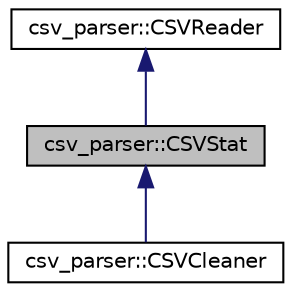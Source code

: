 digraph "csv_parser::CSVStat"
{
  edge [fontname="Helvetica",fontsize="10",labelfontname="Helvetica",labelfontsize="10"];
  node [fontname="Helvetica",fontsize="10",shape=record];
  Node1 [label="csv_parser::CSVStat",height=0.2,width=0.4,color="black", fillcolor="grey75", style="filled", fontcolor="black"];
  Node2 -> Node1 [dir="back",color="midnightblue",fontsize="10",style="solid",fontname="Helvetica"];
  Node2 [label="csv_parser::CSVReader",height=0.2,width=0.4,color="black", fillcolor="white", style="filled",URL="$classcsv__parser_1_1CSVReader.html"];
  Node1 -> Node3 [dir="back",color="midnightblue",fontsize="10",style="solid",fontname="Helvetica"];
  Node3 [label="csv_parser::CSVCleaner",height=0.2,width=0.4,color="black", fillcolor="white", style="filled",URL="$classcsv__parser_1_1CSVCleaner.html"];
}
